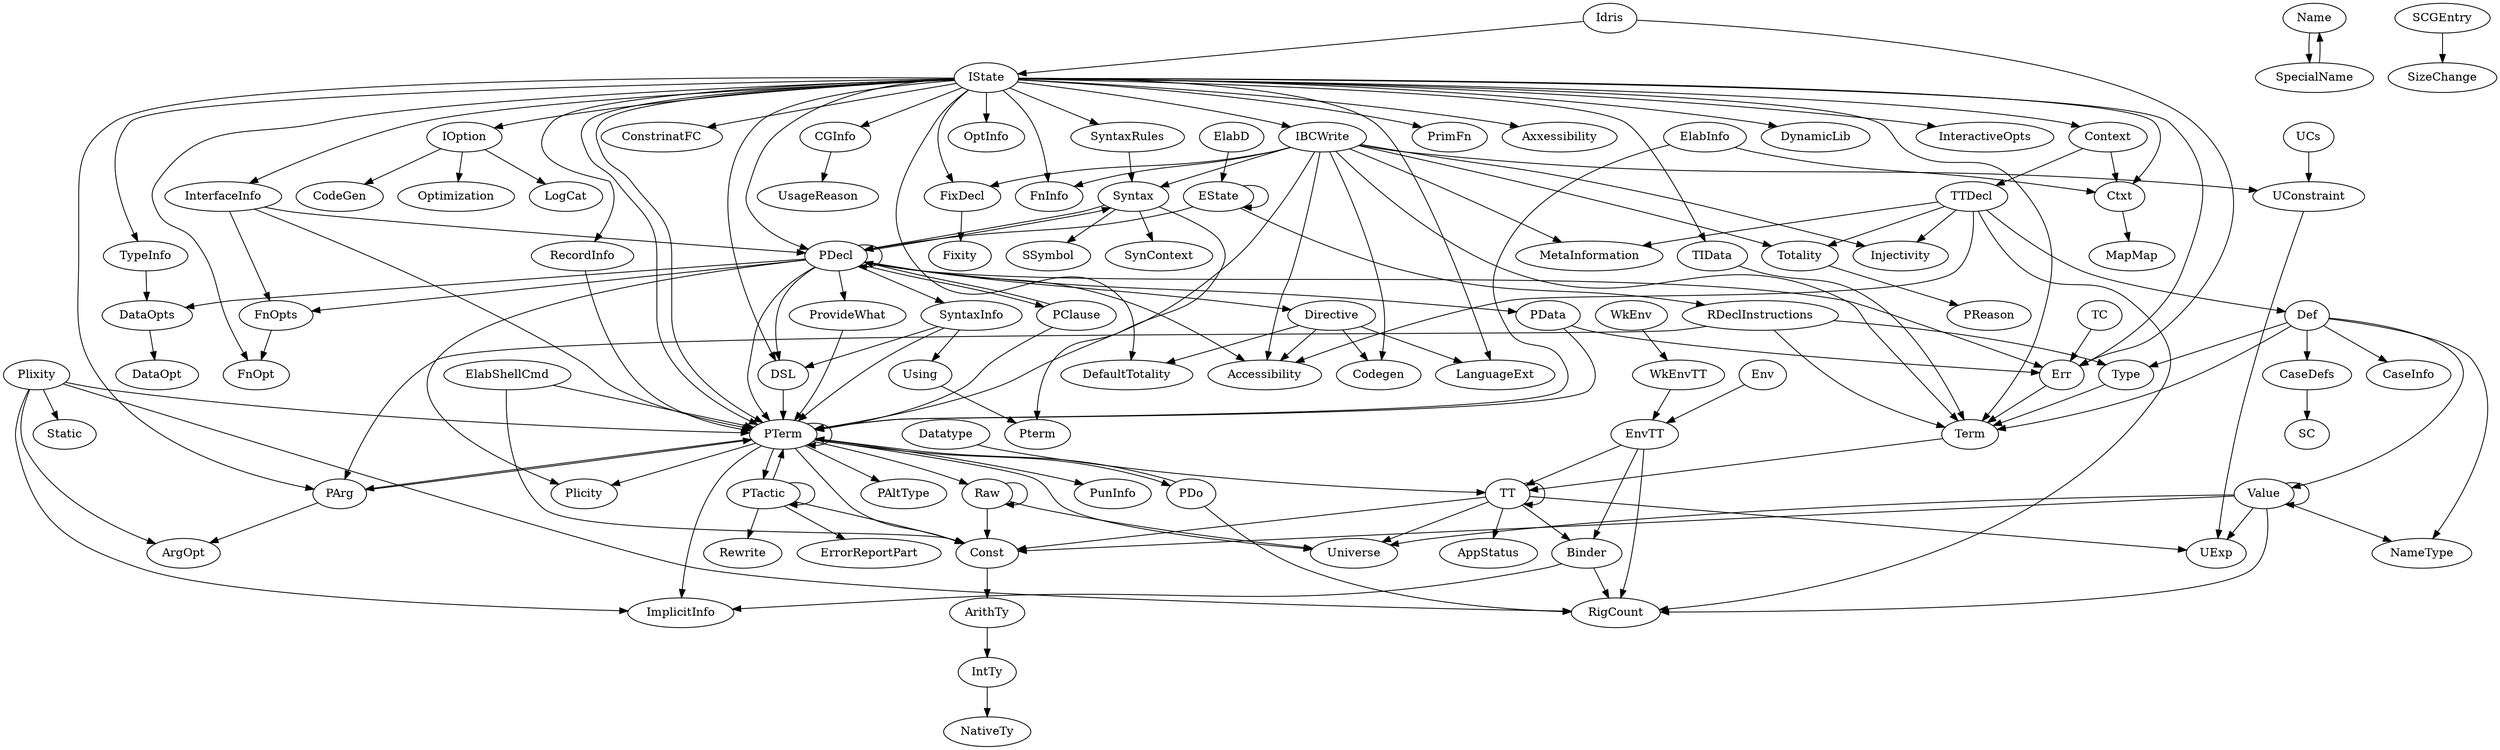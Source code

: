 digraph Idris {
      /* Evaluate.hs */
      // Eval -> State
      // Eval -> EvalState
      // EvalOpt -> Spec
      // EvalOpt -> Simplify
      // EvalOpt -> AtREPL
      // EvalOpt -> RunTT
      // EvalOpt -> Unfold
      
      Value -> NameType
      Value -> RigCount
      Value -> Value
      Value -> UExp
      Value -> Universe
      Value -> Const

      Def -> Type
      Def -> Term
      Def -> NameType
      Def -> Value
      Def -> CaseInfo
      Def -> CaseDefs

      CaseDefs -> SC
      // CaseDefs -> Name

      Accessibility
      Injectivity
      Totality -> PReason

      // PReason -> Name

      MetaInformation

      Context -> Ctxt
      Context -> TTDecl

      TTDecl -> Def
      TTDecl -> RigCount
      TTDecl -> Injectivity
      TTDecl -> Accessibility
      TTDecl -> Totality
      TTDecl -> MetaInformation

      /* Evaluate.hs */
      Err -> Term
      TC -> Err
      Name -> SpecialName
      // Name -> Name
      SpecialName -> Name
      Ctxt -> MapMap
      IntTy -> NativeTy
      ArithTy -> IntTy
      Const -> ArithTy
      Universe
      Raw -> Raw
      // Raw -> Name
      Raw -> Universe
      Raw -> Const
      Binder -> RigCount
      Binder -> ImplicitInfo
      // Binder -> Name
      UExp
      UConstraint -> UExp
      UCs -> UConstraint
      // TT -> NameType
      TT -> Binder
      TT -> TT
      TT -> AppStatus
      TT -> Const
      TT -> UExp
      TT -> Universe
      EnvTT -> RigCount
      EnvTT -> Binder
      EnvTT -> TT
      Datatype -> TT
      DataOpts -> DataOpt
      TypeInfo -> DataOpts
      // TypeInfo -> Name
      Term -> TT
      // Term -> Name
      Type -> Term
      Env -> EnvTT
      // Env -> Name
      WkEnvTT -> EnvTT
      WkEnv -> WkEnvTT

      /* AbsSyntaxTree.hs */
      ElabInfo -> Ctxt
      ElabInfo -> PTerm
      // ElabInfo -> ElabInfo
      // ElabInfo -> ElabWhat
      // ElabInfo -> PDecl
      // ElabInfo -> Name
      IOption -> LogCat
      IOption -> CodeGen
      IOption -> Optimization
      IState -> Context
      IState -> ConstrinatFC
      IState -> FixDecl
      IState -> PArg
      IState -> InterfaceInfo
      IState -> RecordInfo
      IState -> DSL
      IState -> OptInfo
      IState -> TypeInfo
      // IState -> Name
      IState -> Term
      IState -> PTerm
      IState -> FnOpt
      IState -> CGInfo
      IState -> Ctxt
      IState -> TIData
      IState -> FnInfo
      IState -> IOption
      IState -> PTerm
      IState -> SyntaxRules
      IState -> PrimFn
      IState -> Err
      IState -> Axxessibility
      IState -> DefaultTotality
      IState -> IBCWrite
      IState -> DynamicLib
      IState -> LanguageExt
      IState -> InteractiveOpts
      IState -> PDecl
      SCGEntry -> SizeChange
      CGInfo -> UsageReason
      // CGInfo -> Name
      IBCWrite -> FixDecl
      IBCWrite -> Syntax
      IBCWrite -> Codegen
      IBCWrite -> Accessibility
      IBCWrite -> MetaInformation
      IBCWrite -> Totality
      IBCWrite -> Injectivity
      IBCWrite -> FnInfo
      IBCWrite -> Term
      IBCWrite -> PTerm
      IBCWrite -> UConstraint
      Idris -> IState
      Idris -> Err
      ElabShellCmd -> PTerm
      ElabShellCmd -> Const
      // ElabShellCmd -> Name
      FixDecl -> Fixity
      Plixity -> Static
      Plixity -> ImplicitInfo
      Plixity -> RigCount
      Plixity -> ArgOpt
      Plixity -> PTerm
      // FnOpt -> Name
      FnOpts -> FnOpt
      ProvideWhat -> PTerm
      // PDecl -> Name
      PDecl -> Err
      PDecl -> SyntaxInfo
      PDecl -> FnOpts
      PDecl -> PClause
      PDecl -> DataOpts
      PDecl -> PData
      PDecl -> PDecl
      PDecl -> Plicity
      PDecl -> Accessibility
      PDecl -> DSL
      PDecl -> Syntax
      PDecl -> Directive
      PDecl -> ProvideWhat
      PDecl -> PTerm
      Directive -> Codegen
      // Directive -> Name
      Directive -> Accessibility
      Directive -> DefaultTotality
      Directive -> LanguageExt
      RDeclInstructions -> PArg
      RDeclInstructions -> Type
      RDeclInstructions -> Term
      // RDeclInstructions -> Name
      EState -> EState
      EState -> RDeclInstructions
      EState -> PDecl
      // EState -> Name
      ElabD -> EState
      // PClause -> Name
      PClause -> PDecl
      PClause -> PTerm
      PData -> Err
      PData -> PTerm
      PTerm -> Raw
      // PTerm -> Name
      PTerm -> Plicity
      PTerm -> PTerm
      PTerm -> PArg
      PTerm -> ImplicitInfo
      PTerm -> PunInfo
      PTerm -> PAltType
      PTerm -> Universe
      PTerm -> PDo
      PTerm -> Const
      PTerm -> PTactic
      // PTactic -> Name
      PTactic -> Rewrite
      PTactic -> PTactic
      PTactic -> PTerm
      PTactic -> Const
      PTactic -> ErrorReportPart
      PDo -> RigCount
      // PDo -> Name
      PDo -> PTerm
      PArg -> ArgOpt
      // PArg -> Name
      PArg -> PTerm
      // InterfaceInfo -> Name
      InterfaceInfo -> FnOpts
      InterfaceInfo -> PTerm
      InterfaceInfo -> PDecl
      RecordInfo -> PTerm
      TIData -> Term
      // OptInfo -> Name
      DSL -> PTerm
      Syntax -> Pterm
      Syntax -> SSymbol
      Syntax -> SynContext
      Syntax -> PDecl
      // SSymbol -> Name
      SyntaxRules -> Syntax
      // Using -> Name
      Using -> Pterm
      SyntaxInfo -> PTerm
      // SyntaxInfo -> Name
      SyntaxInfo -> Using
      SyntaxInfo -> DSL
}
